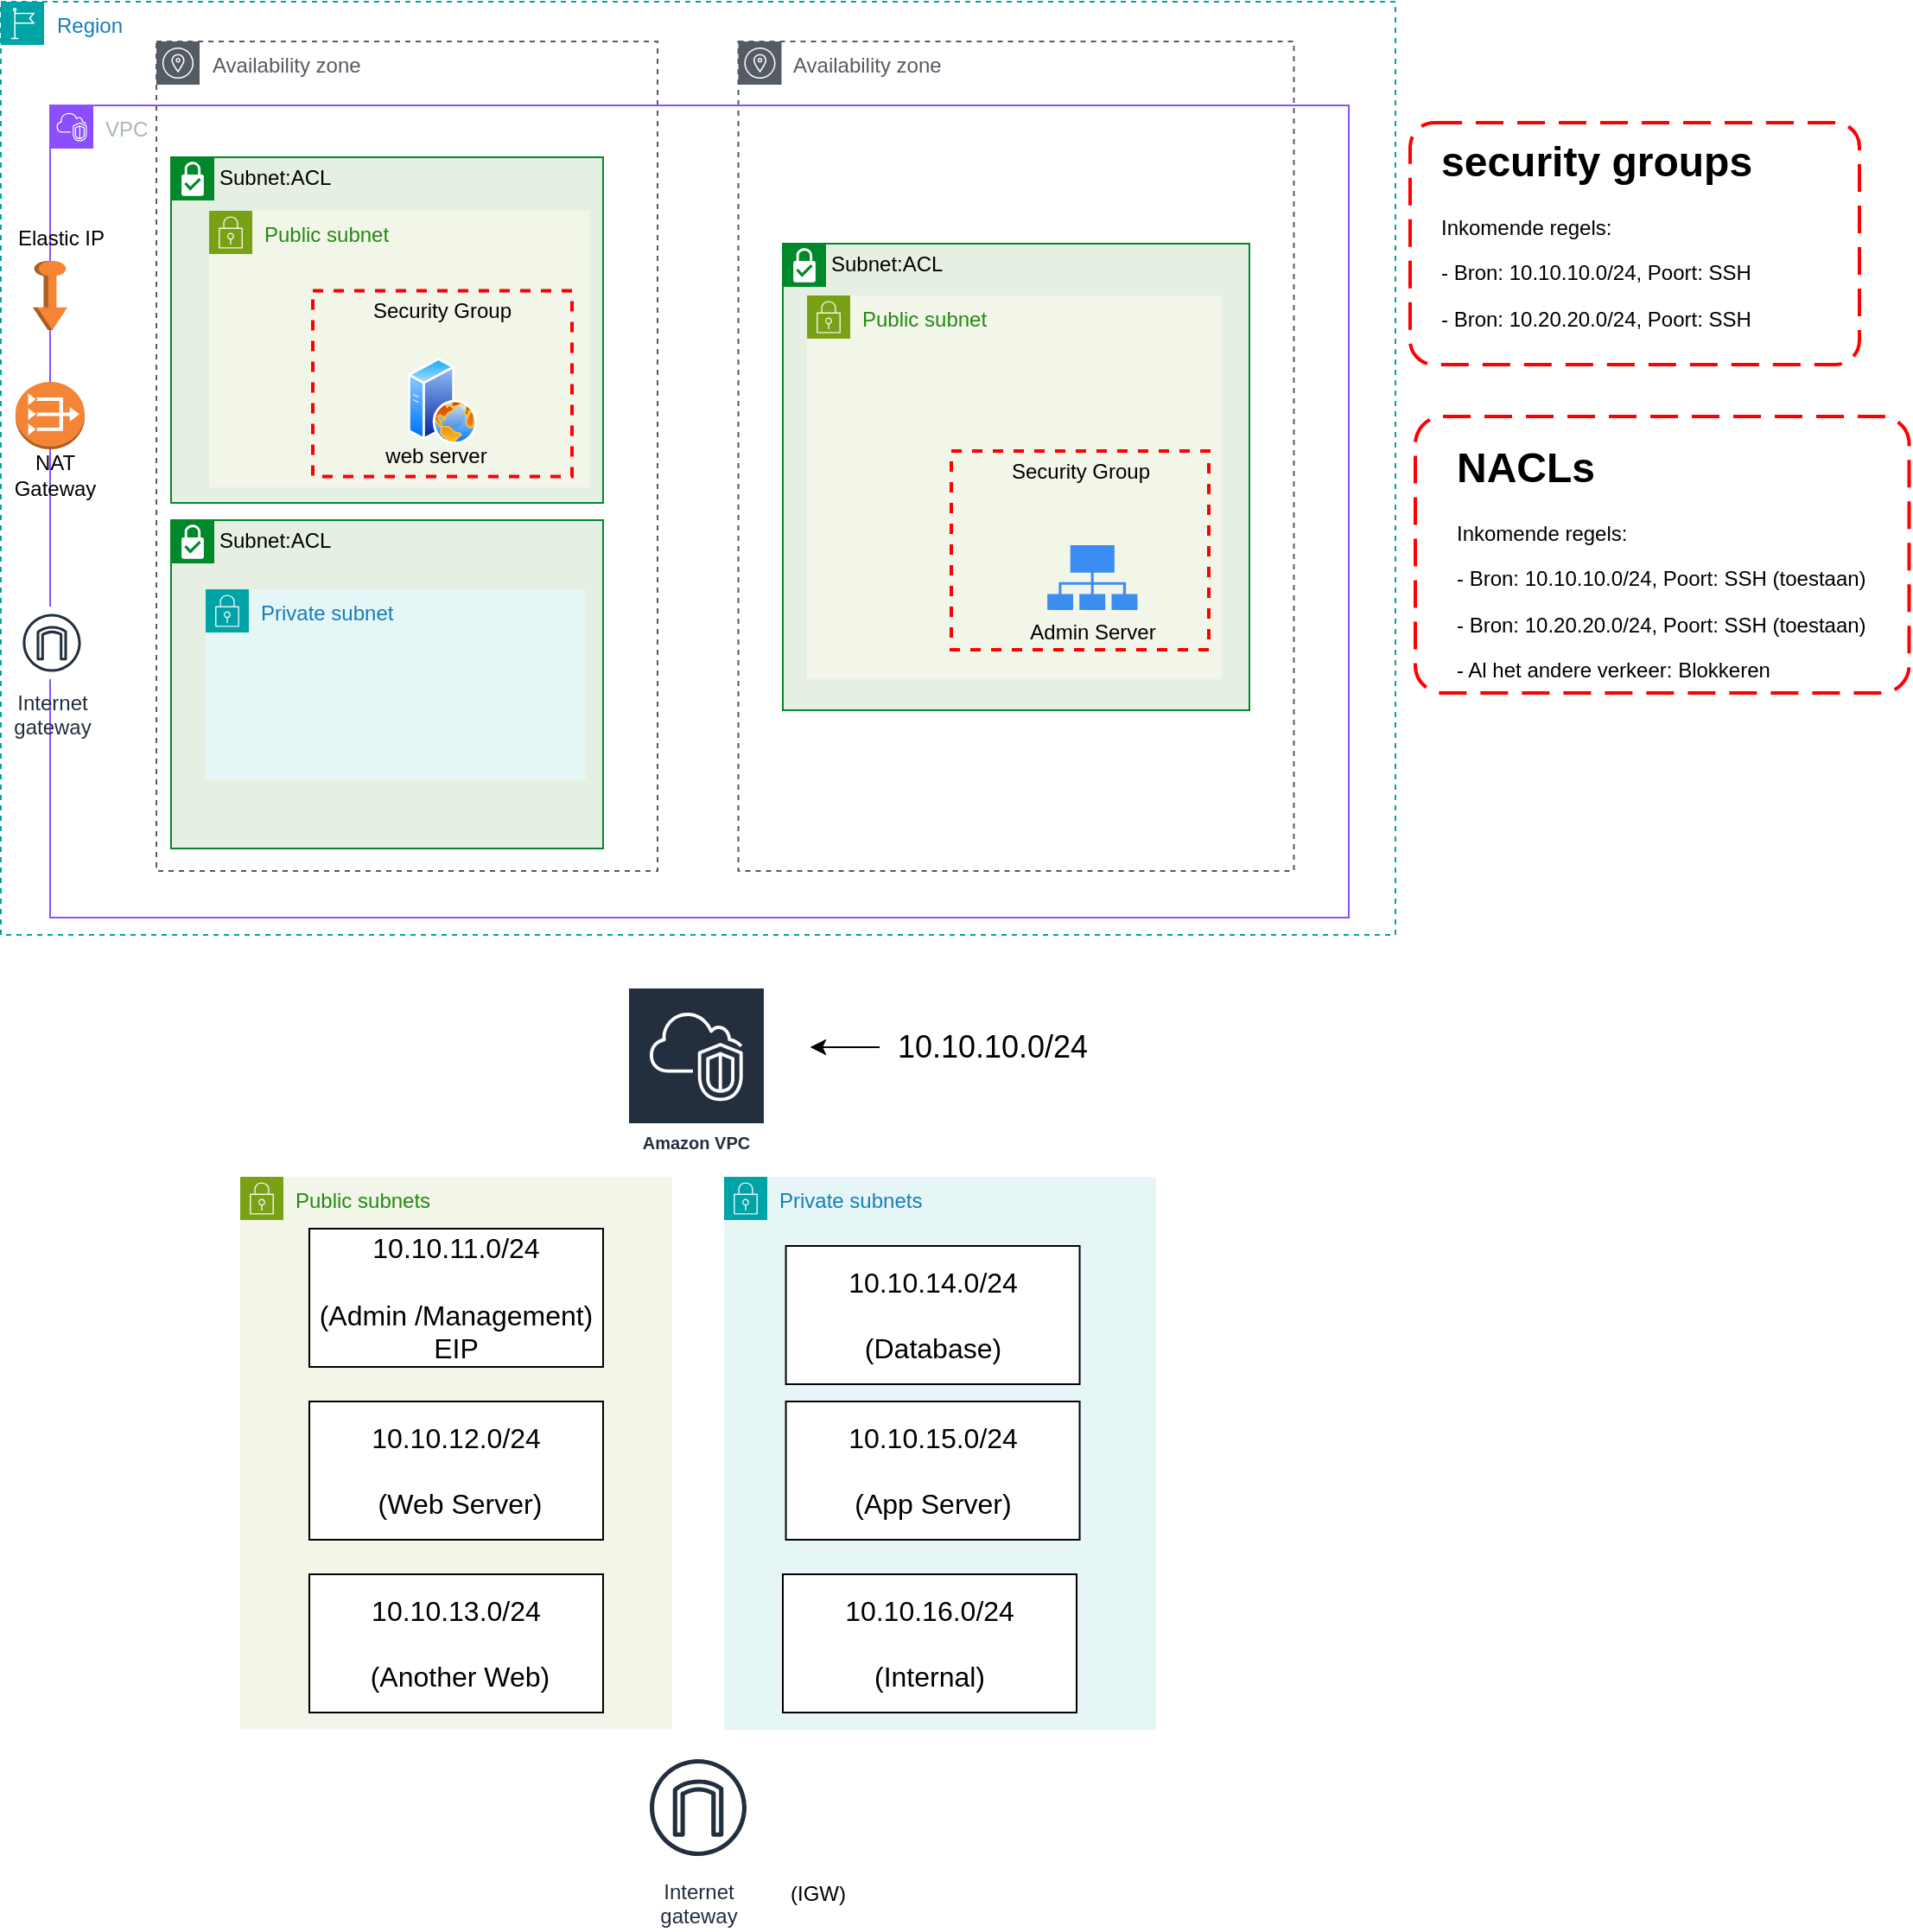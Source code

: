 <mxfile version="22.1.18" type="github">
  <diagram name="Page-1" id="5XklxeWlMFFwoa9RzVnv">
    <mxGraphModel dx="1170" dy="584" grid="1" gridSize="10" guides="1" tooltips="1" connect="1" arrows="1" fold="1" page="1" pageScale="1" pageWidth="827" pageHeight="1169" math="0" shadow="0">
      <root>
        <mxCell id="0" />
        <mxCell id="1" parent="0" />
        <mxCell id="bnf0HkIYAUzheDiGuUiw-2" value="Region" style="points=[[0,0],[0.25,0],[0.5,0],[0.75,0],[1,0],[1,0.25],[1,0.5],[1,0.75],[1,1],[0.75,1],[0.5,1],[0.25,1],[0,1],[0,0.75],[0,0.5],[0,0.25]];outlineConnect=0;gradientColor=none;html=1;whiteSpace=wrap;fontSize=12;fontStyle=0;container=1;pointerEvents=0;collapsible=0;recursiveResize=0;shape=mxgraph.aws4.group;grIcon=mxgraph.aws4.group_region;strokeColor=#00A4A6;fillColor=none;verticalAlign=top;align=left;spacingLeft=30;fontColor=#147EBA;dashed=1;" parent="1" vertex="1">
          <mxGeometry x="11.5" y="30" width="807" height="540" as="geometry" />
        </mxCell>
        <mxCell id="bnf0HkIYAUzheDiGuUiw-60" value="" style="sketch=0;html=1;aspect=fixed;strokeColor=none;shadow=0;fillColor=#3B8DF1;verticalAlign=top;labelPosition=center;verticalLabelPosition=bottom;shape=mxgraph.gcp2.connected" parent="bnf0HkIYAUzheDiGuUiw-2" vertex="1">
          <mxGeometry x="550" y="263" width="55.56" height="40" as="geometry" />
        </mxCell>
        <mxCell id="bnf0HkIYAUzheDiGuUiw-63" value="Admin server" style="text;html=1;strokeColor=none;fillColor=none;align=center;verticalAlign=middle;whiteSpace=wrap;rounded=0;" parent="bnf0HkIYAUzheDiGuUiw-2" vertex="1">
          <mxGeometry x="539.78" y="302" width="76" height="30" as="geometry" />
        </mxCell>
        <mxCell id="bnf0HkIYAUzheDiGuUiw-42" value="Availability zone" style="sketch=0;outlineConnect=0;gradientColor=none;html=1;whiteSpace=wrap;fontSize=12;fontStyle=0;shape=mxgraph.aws4.group;grIcon=mxgraph.aws4.group_availability_zone;strokeColor=#545B64;fillColor=none;verticalAlign=top;align=left;spacingLeft=30;fontColor=#545B64;dashed=1;" parent="bnf0HkIYAUzheDiGuUiw-2" vertex="1">
          <mxGeometry x="426.75" y="23" width="321.5" height="480" as="geometry" />
        </mxCell>
        <mxCell id="bnf0HkIYAUzheDiGuUiw-34" value="Availability zone" style="sketch=0;outlineConnect=0;gradientColor=none;html=1;whiteSpace=wrap;fontSize=12;fontStyle=0;shape=mxgraph.aws4.group;grIcon=mxgraph.aws4.group_availability_zone;strokeColor=#545B64;fillColor=none;verticalAlign=top;align=left;spacingLeft=30;fontColor=#545B64;dashed=1;" parent="bnf0HkIYAUzheDiGuUiw-2" vertex="1">
          <mxGeometry x="90" y="23" width="290" height="480" as="geometry" />
        </mxCell>
        <mxCell id="bnf0HkIYAUzheDiGuUiw-40" value="VPC&lt;br&gt;" style="points=[[0,0],[0.25,0],[0.5,0],[0.75,0],[1,0],[1,0.25],[1,0.5],[1,0.75],[1,1],[0.75,1],[0.5,1],[0.25,1],[0,1],[0,0.75],[0,0.5],[0,0.25]];outlineConnect=0;gradientColor=none;html=1;whiteSpace=wrap;fontSize=12;fontStyle=0;container=1;pointerEvents=0;collapsible=0;recursiveResize=0;shape=mxgraph.aws4.group;grIcon=mxgraph.aws4.group_vpc2;strokeColor=#8C4FFF;fillColor=none;verticalAlign=top;align=left;spacingLeft=30;fontColor=#AAB7B8;dashed=0;" parent="bnf0HkIYAUzheDiGuUiw-2" vertex="1">
          <mxGeometry x="28.5" y="60" width="751.5" height="470" as="geometry" />
        </mxCell>
        <mxCell id="qbqr4nxyAUbNtmsnSyhl-1" value="Subnet:ACL" style="shape=mxgraph.ibm.box;prType=subnet;fontStyle=0;verticalAlign=top;align=left;spacingLeft=32;spacingTop=4;fillColor=#E6F0E2;rounded=0;whiteSpace=wrap;html=1;strokeColor=#00882B;strokeWidth=1;dashed=0;container=1;spacing=-4;collapsible=0;expand=0;recursiveResize=0;" vertex="1" parent="bnf0HkIYAUzheDiGuUiw-40">
          <mxGeometry x="70" y="30" width="250" height="200" as="geometry" />
        </mxCell>
        <mxCell id="bnf0HkIYAUzheDiGuUiw-44" value="Public subnet" style="points=[[0,0],[0.25,0],[0.5,0],[0.75,0],[1,0],[1,0.25],[1,0.5],[1,0.75],[1,1],[0.75,1],[0.5,1],[0.25,1],[0,1],[0,0.75],[0,0.5],[0,0.25]];outlineConnect=0;gradientColor=none;html=1;whiteSpace=wrap;fontSize=12;fontStyle=0;container=1;pointerEvents=0;collapsible=0;recursiveResize=0;shape=mxgraph.aws4.group;grIcon=mxgraph.aws4.group_security_group;grStroke=0;strokeColor=#7AA116;fillColor=#F2F6E8;verticalAlign=top;align=left;spacingLeft=30;fontColor=#248814;dashed=0;" parent="qbqr4nxyAUbNtmsnSyhl-1" vertex="1">
          <mxGeometry x="22" y="31" width="220" height="160" as="geometry" />
        </mxCell>
        <mxCell id="bnf0HkIYAUzheDiGuUiw-49" value="Security Group" style="fontStyle=0;verticalAlign=top;align=center;spacingTop=-2;fillColor=none;rounded=0;whiteSpace=wrap;html=1;strokeColor=#FF0000;strokeWidth=2;dashed=1;container=1;collapsible=0;expand=0;recursiveResize=0;" parent="bnf0HkIYAUzheDiGuUiw-44" vertex="1">
          <mxGeometry x="60" y="46.25" width="150" height="107.5" as="geometry" />
        </mxCell>
        <mxCell id="bnf0HkIYAUzheDiGuUiw-61" value="" style="image;aspect=fixed;perimeter=ellipsePerimeter;html=1;align=center;shadow=0;dashed=0;spacingTop=3;image=img/lib/active_directory/web_server.svg;" parent="bnf0HkIYAUzheDiGuUiw-49" vertex="1">
          <mxGeometry x="55" y="38.75" width="40" height="50" as="geometry" />
        </mxCell>
        <mxCell id="bnf0HkIYAUzheDiGuUiw-62" value="web server" style="text;html=1;strokeColor=none;fillColor=none;align=center;verticalAlign=middle;whiteSpace=wrap;rounded=0;" parent="bnf0HkIYAUzheDiGuUiw-49" vertex="1">
          <mxGeometry x="34" y="80.75" width="75" height="30" as="geometry" />
        </mxCell>
        <mxCell id="qbqr4nxyAUbNtmsnSyhl-2" value="Subnet:ACL" style="shape=mxgraph.ibm.box;prType=subnet;fontStyle=0;verticalAlign=top;align=left;spacingLeft=32;spacingTop=4;fillColor=#E6F0E2;rounded=0;whiteSpace=wrap;html=1;strokeColor=#00882B;strokeWidth=1;dashed=0;container=1;spacing=-4;collapsible=0;expand=0;recursiveResize=0;" vertex="1" parent="qbqr4nxyAUbNtmsnSyhl-1">
          <mxGeometry y="210" width="250" height="190" as="geometry" />
        </mxCell>
        <mxCell id="bnf0HkIYAUzheDiGuUiw-46" value="Private subnet" style="points=[[0,0],[0.25,0],[0.5,0],[0.75,0],[1,0],[1,0.25],[1,0.5],[1,0.75],[1,1],[0.75,1],[0.5,1],[0.25,1],[0,1],[0,0.75],[0,0.5],[0,0.25]];outlineConnect=0;gradientColor=none;html=1;whiteSpace=wrap;fontSize=12;fontStyle=0;container=1;pointerEvents=0;collapsible=0;recursiveResize=0;shape=mxgraph.aws4.group;grIcon=mxgraph.aws4.group_security_group;grStroke=0;strokeColor=#00A4A6;fillColor=#E6F6F7;verticalAlign=top;align=left;spacingLeft=30;fontColor=#147EBA;dashed=0;" parent="qbqr4nxyAUbNtmsnSyhl-2" vertex="1">
          <mxGeometry x="20" y="40" width="220" height="110" as="geometry" />
        </mxCell>
        <mxCell id="qbqr4nxyAUbNtmsnSyhl-3" value="" style="outlineConnect=0;dashed=0;verticalLabelPosition=bottom;verticalAlign=top;align=center;html=1;shape=mxgraph.aws3.vpc_nat_gateway;fillColor=#F58536;gradientColor=none;" vertex="1" parent="bnf0HkIYAUzheDiGuUiw-40">
          <mxGeometry x="-20" y="160" width="40" height="39" as="geometry" />
        </mxCell>
        <mxCell id="qbqr4nxyAUbNtmsnSyhl-6" value="NAT Gateway" style="text;html=1;strokeColor=none;fillColor=none;align=center;verticalAlign=middle;whiteSpace=wrap;rounded=0;" vertex="1" parent="bnf0HkIYAUzheDiGuUiw-40">
          <mxGeometry x="-27" y="199" width="60" height="30" as="geometry" />
        </mxCell>
        <mxCell id="qbqr4nxyAUbNtmsnSyhl-4" value="Internet&#xa;gateway" style="sketch=0;outlineConnect=0;fontColor=#232F3E;gradientColor=none;strokeColor=#232F3E;fillColor=#ffffff;dashed=0;verticalLabelPosition=bottom;verticalAlign=top;align=center;html=1;fontSize=12;fontStyle=0;aspect=fixed;shape=mxgraph.aws4.resourceIcon;resIcon=mxgraph.aws4.internet_gateway;" vertex="1" parent="bnf0HkIYAUzheDiGuUiw-40">
          <mxGeometry x="-20" y="290" width="42" height="42" as="geometry" />
        </mxCell>
        <mxCell id="qbqr4nxyAUbNtmsnSyhl-12" value="Elastic IP" style="text;html=1;align=center;verticalAlign=middle;resizable=0;points=[];autosize=1;strokeColor=none;fillColor=none;" vertex="1" parent="bnf0HkIYAUzheDiGuUiw-40">
          <mxGeometry x="-29" y="62" width="70" height="30" as="geometry" />
        </mxCell>
        <mxCell id="bnf0HkIYAUzheDiGuUiw-47" value="Subnet:ACL" style="shape=mxgraph.ibm.box;prType=subnet;fontStyle=0;verticalAlign=top;align=left;spacingLeft=32;spacingTop=4;fillColor=#E6F0E2;rounded=0;whiteSpace=wrap;html=1;strokeColor=#00882B;strokeWidth=1;dashed=0;container=1;spacing=-4;collapsible=0;expand=0;recursiveResize=0;" parent="bnf0HkIYAUzheDiGuUiw-2" vertex="1">
          <mxGeometry x="452.5" y="140" width="270" height="270" as="geometry" />
        </mxCell>
        <mxCell id="bnf0HkIYAUzheDiGuUiw-45" value="Public subnet" style="points=[[0,0],[0.25,0],[0.5,0],[0.75,0],[1,0],[1,0.25],[1,0.5],[1,0.75],[1,1],[0.75,1],[0.5,1],[0.25,1],[0,1],[0,0.75],[0,0.5],[0,0.25]];outlineConnect=0;gradientColor=none;html=1;whiteSpace=wrap;fontSize=12;fontStyle=0;container=1;pointerEvents=0;collapsible=0;recursiveResize=0;shape=mxgraph.aws4.group;grIcon=mxgraph.aws4.group_security_group;grStroke=0;strokeColor=#7AA116;fillColor=#F2F6E8;verticalAlign=top;align=left;spacingLeft=30;fontColor=#248814;dashed=0;" parent="bnf0HkIYAUzheDiGuUiw-47" vertex="1">
          <mxGeometry x="14" y="30" width="240" height="222" as="geometry" />
        </mxCell>
        <mxCell id="bnf0HkIYAUzheDiGuUiw-48" value="Security Group" style="fontStyle=0;verticalAlign=top;align=center;spacingTop=-2;fillColor=none;rounded=0;whiteSpace=wrap;html=1;strokeColor=#FF0000;strokeWidth=2;dashed=1;container=1;collapsible=0;expand=0;recursiveResize=0;" parent="bnf0HkIYAUzheDiGuUiw-47" vertex="1">
          <mxGeometry x="97.5" y="120" width="149" height="115" as="geometry" />
        </mxCell>
        <mxCell id="qbqr4nxyAUbNtmsnSyhl-7" value="" style="sketch=0;html=1;aspect=fixed;strokeColor=none;shadow=0;fillColor=#3B8DF1;verticalAlign=top;labelPosition=center;verticalLabelPosition=bottom;shape=mxgraph.gcp2.connected" vertex="1" parent="bnf0HkIYAUzheDiGuUiw-48">
          <mxGeometry x="55.56" y="54.5" width="52.17" height="37.56" as="geometry" />
        </mxCell>
        <mxCell id="qbqr4nxyAUbNtmsnSyhl-10" value="Admin Server" style="text;html=1;align=center;verticalAlign=middle;resizable=0;points=[];autosize=1;strokeColor=none;fillColor=none;" vertex="1" parent="bnf0HkIYAUzheDiGuUiw-48">
          <mxGeometry x="31.64" y="90" width="100" height="30" as="geometry" />
        </mxCell>
        <mxCell id="qbqr4nxyAUbNtmsnSyhl-11" value="" style="outlineConnect=0;dashed=0;verticalLabelPosition=bottom;verticalAlign=top;align=center;html=1;shape=mxgraph.aws3.elastic_ip;fillColor=#F58534;gradientColor=none;rotation=90;" vertex="1" parent="bnf0HkIYAUzheDiGuUiw-2">
          <mxGeometry x="8.5" y="160" width="40" height="20" as="geometry" />
        </mxCell>
        <mxCell id="bnf0HkIYAUzheDiGuUiw-54" value="" style="group" parent="1" vertex="1" connectable="0">
          <mxGeometry x="827" y="100" width="260" height="140" as="geometry" />
        </mxCell>
        <mxCell id="bnf0HkIYAUzheDiGuUiw-51" value="" style="rounded=1;arcSize=10;dashed=1;strokeColor=#ff0000;fillColor=none;gradientColor=none;dashPattern=8 4;strokeWidth=2;movable=1;resizable=1;rotatable=1;deletable=1;editable=1;locked=0;connectable=1;" parent="bnf0HkIYAUzheDiGuUiw-54" vertex="1">
          <mxGeometry width="260" height="140" as="geometry" />
        </mxCell>
        <mxCell id="bnf0HkIYAUzheDiGuUiw-53" value="&lt;h1&gt;security groups&lt;/h1&gt;&lt;p&gt;Inkomende regels:&lt;/p&gt;&lt;p&gt;- Bron: 10.10.10.0/24, Poort: SSH&lt;/p&gt;&lt;p&gt;- Bron: 10.20.20.0/24, Poort: SSH&lt;/p&gt;&lt;div&gt;&lt;br&gt;&lt;/div&gt;" style="text;html=1;strokeColor=none;fillColor=none;spacing=5;spacingTop=-20;whiteSpace=wrap;overflow=hidden;rounded=0;movable=1;resizable=1;rotatable=1;deletable=1;editable=1;locked=0;connectable=1;" parent="bnf0HkIYAUzheDiGuUiw-54" vertex="1">
          <mxGeometry x="12.5" y="2.5" width="235" height="135" as="geometry" />
        </mxCell>
        <mxCell id="lb1Xg6BuO0H29fVkTh3z-1" value="" style="group" parent="1" vertex="1" connectable="0">
          <mxGeometry x="830" y="270" width="285.75" height="170" as="geometry" />
        </mxCell>
        <mxCell id="bnf0HkIYAUzheDiGuUiw-57" value="&lt;h1&gt;NACLs&lt;/h1&gt;&lt;p&gt;Inkomende regels:&lt;/p&gt;&lt;p&gt;- Bron: 10.10.10.0/24, Poort: SSH (toestaan)&lt;/p&gt;&lt;p&gt;- Bron: 10.20.20.0/24, Poort: SSH (toestaan)&lt;/p&gt;&lt;p&gt;- Al het andere verkeer: Blokkeren&lt;/p&gt;&lt;div&gt;&lt;br&gt;&lt;/div&gt;" style="text;html=1;strokeColor=none;fillColor=none;spacing=5;spacingTop=-20;whiteSpace=wrap;overflow=hidden;rounded=0;" parent="lb1Xg6BuO0H29fVkTh3z-1" vertex="1">
          <mxGeometry x="19" y="10" width="251" height="160" as="geometry" />
        </mxCell>
        <mxCell id="bnf0HkIYAUzheDiGuUiw-58" value="" style="rounded=1;arcSize=10;dashed=1;strokeColor=#ff0000;fillColor=none;gradientColor=none;dashPattern=8 4;strokeWidth=2;" parent="lb1Xg6BuO0H29fVkTh3z-1" vertex="1">
          <mxGeometry width="285.75" height="160" as="geometry" />
        </mxCell>
        <mxCell id="lb1Xg6BuO0H29fVkTh3z-2" value="Amazon VPC" style="sketch=0;outlineConnect=0;fontColor=#232F3E;gradientColor=none;strokeColor=#ffffff;fillColor=#232F3E;dashed=0;verticalLabelPosition=middle;verticalAlign=bottom;align=center;html=1;whiteSpace=wrap;fontSize=10;fontStyle=1;spacing=3;shape=mxgraph.aws4.productIcon;prIcon=mxgraph.aws4.vpc;" parent="1" vertex="1">
          <mxGeometry x="374" y="600" width="80" height="100" as="geometry" />
        </mxCell>
        <mxCell id="lb1Xg6BuO0H29fVkTh3z-3" value="Internet&#xa;gateway" style="sketch=0;outlineConnect=0;fontColor=#232F3E;gradientColor=none;strokeColor=#232F3E;fillColor=#ffffff;dashed=0;verticalLabelPosition=bottom;verticalAlign=top;align=center;html=1;fontSize=12;fontStyle=0;aspect=fixed;shape=mxgraph.aws4.resourceIcon;resIcon=mxgraph.aws4.internet_gateway;" parent="1" vertex="1">
          <mxGeometry x="380" y="1040" width="70" height="70" as="geometry" />
        </mxCell>
        <mxCell id="lb1Xg6BuO0H29fVkTh3z-4" value="Public subnets" style="points=[[0,0],[0.25,0],[0.5,0],[0.75,0],[1,0],[1,0.25],[1,0.5],[1,0.75],[1,1],[0.75,1],[0.5,1],[0.25,1],[0,1],[0,0.75],[0,0.5],[0,0.25]];outlineConnect=0;gradientColor=none;html=1;whiteSpace=wrap;fontSize=12;fontStyle=0;container=1;pointerEvents=0;collapsible=0;recursiveResize=0;shape=mxgraph.aws4.group;grIcon=mxgraph.aws4.group_security_group;grStroke=0;strokeColor=#7AA116;fillColor=#F2F6E8;verticalAlign=top;align=left;spacingLeft=30;fontColor=#248814;dashed=0;" parent="1" vertex="1">
          <mxGeometry x="150" y="710" width="250" height="320" as="geometry" />
        </mxCell>
        <UserObject label="&lt;font style=&quot;font-size: 16px;&quot;&gt;10.10.11.0/24&lt;br&gt;&lt;br&gt;(Admin /Management)&lt;br&gt;EIP&lt;br&gt;&lt;/font&gt;" treeRoot="1" id="lb1Xg6BuO0H29fVkTh3z-11">
          <mxCell style="whiteSpace=wrap;html=1;align=center;treeFolding=1;treeMoving=1;newEdgeStyle={&quot;edgeStyle&quot;:&quot;elbowEdgeStyle&quot;,&quot;startArrow&quot;:&quot;none&quot;,&quot;endArrow&quot;:&quot;none&quot;};" parent="lb1Xg6BuO0H29fVkTh3z-4" vertex="1">
            <mxGeometry x="40" y="30" width="170" height="80" as="geometry" />
          </mxCell>
        </UserObject>
        <UserObject label="&lt;font style=&quot;font-size: 16px;&quot;&gt;10.10.12.0/24&lt;br&gt;&lt;br&gt;&amp;nbsp;(Web Server)&lt;/font&gt;" treeRoot="1" id="lb1Xg6BuO0H29fVkTh3z-12">
          <mxCell style="whiteSpace=wrap;html=1;align=center;treeFolding=1;treeMoving=1;newEdgeStyle={&quot;edgeStyle&quot;:&quot;elbowEdgeStyle&quot;,&quot;startArrow&quot;:&quot;none&quot;,&quot;endArrow&quot;:&quot;none&quot;};" parent="lb1Xg6BuO0H29fVkTh3z-4" vertex="1">
            <mxGeometry x="40" y="130" width="170" height="80" as="geometry" />
          </mxCell>
        </UserObject>
        <UserObject label="&lt;font style=&quot;font-size: 16px;&quot;&gt;10.10.13.0/24&lt;br&gt;&lt;br&gt;&amp;nbsp;(Another Web)&lt;/font&gt;" treeRoot="1" id="lb1Xg6BuO0H29fVkTh3z-18">
          <mxCell style="whiteSpace=wrap;html=1;align=center;treeFolding=1;treeMoving=1;newEdgeStyle={&quot;edgeStyle&quot;:&quot;elbowEdgeStyle&quot;,&quot;startArrow&quot;:&quot;none&quot;,&quot;endArrow&quot;:&quot;none&quot;};" parent="lb1Xg6BuO0H29fVkTh3z-4" vertex="1">
            <mxGeometry x="40" y="230" width="170" height="80" as="geometry" />
          </mxCell>
        </UserObject>
        <mxCell id="lb1Xg6BuO0H29fVkTh3z-5" value="Private subnets" style="points=[[0,0],[0.25,0],[0.5,0],[0.75,0],[1,0],[1,0.25],[1,0.5],[1,0.75],[1,1],[0.75,1],[0.5,1],[0.25,1],[0,1],[0,0.75],[0,0.5],[0,0.25]];outlineConnect=0;gradientColor=none;html=1;whiteSpace=wrap;fontSize=12;fontStyle=0;container=1;pointerEvents=0;collapsible=0;recursiveResize=0;shape=mxgraph.aws4.group;grIcon=mxgraph.aws4.group_security_group;grStroke=0;strokeColor=#00A4A6;fillColor=#E6F6F7;verticalAlign=top;align=left;spacingLeft=30;fontColor=#147EBA;dashed=0;" parent="1" vertex="1">
          <mxGeometry x="430" y="710" width="250" height="320" as="geometry" />
        </mxCell>
        <UserObject label="&lt;font style=&quot;font-size: 16px;&quot;&gt;10.10.14.0/24&lt;br&gt;&lt;br&gt;(Database)&lt;/font&gt;" treeRoot="1" id="lb1Xg6BuO0H29fVkTh3z-28">
          <mxCell style="whiteSpace=wrap;html=1;align=center;treeFolding=1;treeMoving=1;newEdgeStyle={&quot;edgeStyle&quot;:&quot;elbowEdgeStyle&quot;,&quot;startArrow&quot;:&quot;none&quot;,&quot;endArrow&quot;:&quot;none&quot;};" parent="lb1Xg6BuO0H29fVkTh3z-5" vertex="1">
            <mxGeometry x="35.78" y="40" width="170" height="80" as="geometry" />
          </mxCell>
        </UserObject>
        <UserObject label="&lt;font style=&quot;font-size: 16px;&quot;&gt;10.10.15.0/24&lt;br&gt;&lt;br&gt;(App Server)&lt;/font&gt;" treeRoot="1" id="lb1Xg6BuO0H29fVkTh3z-29">
          <mxCell style="whiteSpace=wrap;html=1;align=center;treeFolding=1;treeMoving=1;newEdgeStyle={&quot;edgeStyle&quot;:&quot;elbowEdgeStyle&quot;,&quot;startArrow&quot;:&quot;none&quot;,&quot;endArrow&quot;:&quot;none&quot;};" parent="lb1Xg6BuO0H29fVkTh3z-5" vertex="1">
            <mxGeometry x="35.78" y="130" width="170" height="80" as="geometry" />
          </mxCell>
        </UserObject>
        <UserObject label="&lt;font style=&quot;font-size: 16px;&quot;&gt;10.10.16.0/24&lt;br&gt;&lt;br&gt;(Internal)&lt;/font&gt;" treeRoot="1" id="lb1Xg6BuO0H29fVkTh3z-30">
          <mxCell style="whiteSpace=wrap;html=1;align=center;treeFolding=1;treeMoving=1;newEdgeStyle={&quot;edgeStyle&quot;:&quot;elbowEdgeStyle&quot;,&quot;startArrow&quot;:&quot;none&quot;,&quot;endArrow&quot;:&quot;none&quot;};" parent="lb1Xg6BuO0H29fVkTh3z-5" vertex="1">
            <mxGeometry x="34" y="230" width="170" height="80" as="geometry" />
          </mxCell>
        </UserObject>
        <mxCell id="lb1Xg6BuO0H29fVkTh3z-21" value="" style="edgeStyle=orthogonalEdgeStyle;rounded=0;orthogonalLoop=1;jettySize=auto;html=1;" parent="1" source="lb1Xg6BuO0H29fVkTh3z-19" edge="1">
          <mxGeometry relative="1" as="geometry">
            <mxPoint x="480" y="635" as="targetPoint" />
          </mxGeometry>
        </mxCell>
        <mxCell id="lb1Xg6BuO0H29fVkTh3z-22" style="edgeStyle=orthogonalEdgeStyle;rounded=0;orthogonalLoop=1;jettySize=auto;html=1;" parent="1" source="lb1Xg6BuO0H29fVkTh3z-19" edge="1">
          <mxGeometry relative="1" as="geometry">
            <mxPoint x="480" y="635" as="targetPoint" />
          </mxGeometry>
        </mxCell>
        <mxCell id="lb1Xg6BuO0H29fVkTh3z-19" value="&lt;font style=&quot;font-size: 18px;&quot;&gt;10.10.10.0/24&lt;/font&gt;" style="text;html=1;align=center;verticalAlign=middle;resizable=0;points=[];autosize=1;strokeColor=none;fillColor=none;" parent="1" vertex="1">
          <mxGeometry x="520" y="620" width="130" height="30" as="geometry" />
        </mxCell>
        <mxCell id="lb1Xg6BuO0H29fVkTh3z-27" value="(IGW)" style="text;html=1;align=center;verticalAlign=middle;resizable=0;points=[];autosize=1;strokeColor=none;fillColor=none;" parent="1" vertex="1">
          <mxGeometry x="454" y="1110" width="60" height="30" as="geometry" />
        </mxCell>
      </root>
    </mxGraphModel>
  </diagram>
</mxfile>
